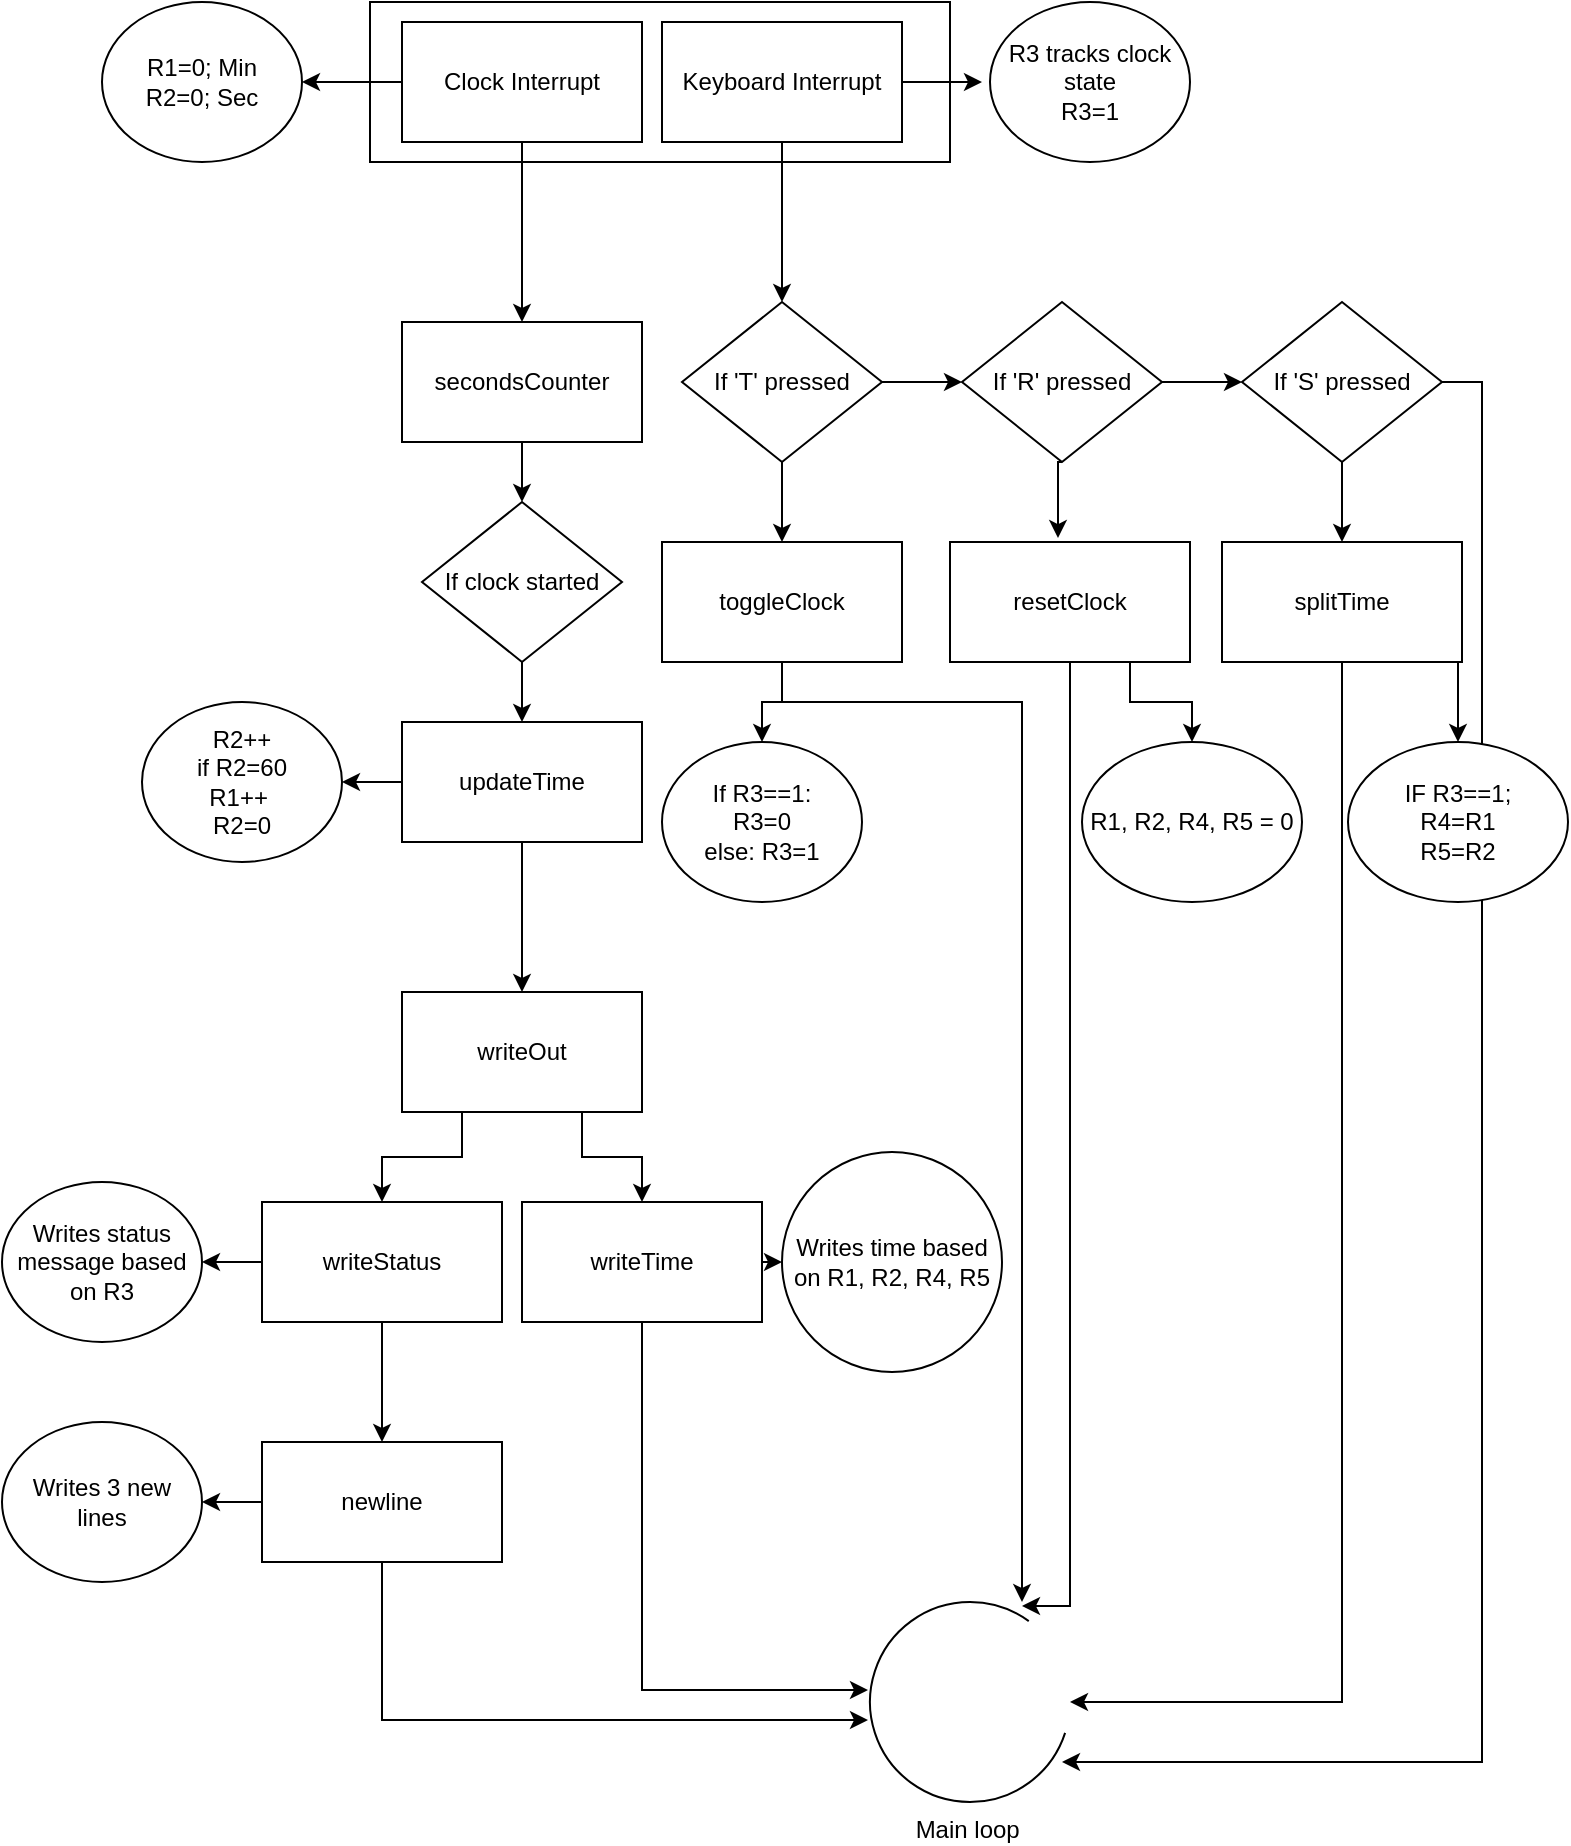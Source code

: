 <mxfile version="21.3.6" type="device">
  <diagram name="Page-1" id="DyMHVnjw9PJ1wCmWG3DP">
    <mxGraphModel dx="1379" dy="788" grid="1" gridSize="10" guides="1" tooltips="1" connect="1" arrows="1" fold="1" page="1" pageScale="1" pageWidth="827" pageHeight="1169" math="0" shadow="0">
      <root>
        <mxCell id="0" />
        <mxCell id="1" parent="0" />
        <mxCell id="CN6uZYP9IKrExgotcvml-7" style="edgeStyle=orthogonalEdgeStyle;rounded=0;orthogonalLoop=1;jettySize=auto;html=1;exitX=0.5;exitY=1;exitDx=0;exitDy=0;entryX=0.5;entryY=0;entryDx=0;entryDy=0;" edge="1" parent="1" source="CN6uZYP9IKrExgotcvml-1" target="CN6uZYP9IKrExgotcvml-4">
          <mxGeometry relative="1" as="geometry" />
        </mxCell>
        <mxCell id="CN6uZYP9IKrExgotcvml-44" style="edgeStyle=orthogonalEdgeStyle;rounded=0;orthogonalLoop=1;jettySize=auto;html=1;entryX=1;entryY=0.5;entryDx=0;entryDy=0;" edge="1" parent="1" source="CN6uZYP9IKrExgotcvml-1" target="CN6uZYP9IKrExgotcvml-43">
          <mxGeometry relative="1" as="geometry" />
        </mxCell>
        <mxCell id="CN6uZYP9IKrExgotcvml-1" value="Clock Interrupt" style="rounded=0;whiteSpace=wrap;html=1;" vertex="1" parent="1">
          <mxGeometry x="222" y="100" width="120" height="60" as="geometry" />
        </mxCell>
        <mxCell id="CN6uZYP9IKrExgotcvml-3" value="" style="rounded=0;whiteSpace=wrap;html=1;fillColor=none;" vertex="1" parent="1">
          <mxGeometry x="206" y="90" width="290" height="80" as="geometry" />
        </mxCell>
        <mxCell id="CN6uZYP9IKrExgotcvml-8" style="edgeStyle=orthogonalEdgeStyle;rounded=0;orthogonalLoop=1;jettySize=auto;html=1;exitX=0.5;exitY=1;exitDx=0;exitDy=0;entryX=0.5;entryY=0;entryDx=0;entryDy=0;" edge="1" parent="1" source="CN6uZYP9IKrExgotcvml-2" target="CN6uZYP9IKrExgotcvml-22">
          <mxGeometry relative="1" as="geometry">
            <mxPoint x="412" y="280" as="targetPoint" />
            <Array as="points">
              <mxPoint x="412" y="220" />
              <mxPoint x="412" y="220" />
            </Array>
          </mxGeometry>
        </mxCell>
        <mxCell id="CN6uZYP9IKrExgotcvml-52" style="edgeStyle=orthogonalEdgeStyle;rounded=0;orthogonalLoop=1;jettySize=auto;html=1;exitX=1;exitY=0.5;exitDx=0;exitDy=0;" edge="1" parent="1" source="CN6uZYP9IKrExgotcvml-2">
          <mxGeometry relative="1" as="geometry">
            <mxPoint x="512" y="130" as="targetPoint" />
          </mxGeometry>
        </mxCell>
        <mxCell id="CN6uZYP9IKrExgotcvml-2" value="Keyboard Interrupt" style="rounded=0;whiteSpace=wrap;html=1;" vertex="1" parent="1">
          <mxGeometry x="352" y="100" width="120" height="60" as="geometry" />
        </mxCell>
        <mxCell id="CN6uZYP9IKrExgotcvml-6" style="edgeStyle=orthogonalEdgeStyle;rounded=0;orthogonalLoop=1;jettySize=auto;html=1;exitX=0.5;exitY=1;exitDx=0;exitDy=0;entryX=0.5;entryY=0;entryDx=0;entryDy=0;" edge="1" parent="1" source="CN6uZYP9IKrExgotcvml-4" target="CN6uZYP9IKrExgotcvml-5">
          <mxGeometry relative="1" as="geometry" />
        </mxCell>
        <mxCell id="CN6uZYP9IKrExgotcvml-4" value="secondsCounter" style="rounded=0;whiteSpace=wrap;html=1;" vertex="1" parent="1">
          <mxGeometry x="222" y="250" width="120" height="60" as="geometry" />
        </mxCell>
        <mxCell id="CN6uZYP9IKrExgotcvml-10" style="edgeStyle=orthogonalEdgeStyle;rounded=0;orthogonalLoop=1;jettySize=auto;html=1;exitX=0.5;exitY=1;exitDx=0;exitDy=0;entryX=0.5;entryY=0;entryDx=0;entryDy=0;" edge="1" parent="1" source="CN6uZYP9IKrExgotcvml-5" target="CN6uZYP9IKrExgotcvml-9">
          <mxGeometry relative="1" as="geometry" />
        </mxCell>
        <mxCell id="CN6uZYP9IKrExgotcvml-5" value="If clock started" style="rhombus;whiteSpace=wrap;html=1;" vertex="1" parent="1">
          <mxGeometry x="232" y="340" width="100" height="80" as="geometry" />
        </mxCell>
        <mxCell id="CN6uZYP9IKrExgotcvml-14" style="edgeStyle=orthogonalEdgeStyle;rounded=0;orthogonalLoop=1;jettySize=auto;html=1;exitX=0.5;exitY=1;exitDx=0;exitDy=0;entryX=0.5;entryY=0;entryDx=0;entryDy=0;" edge="1" parent="1" source="CN6uZYP9IKrExgotcvml-9" target="CN6uZYP9IKrExgotcvml-13">
          <mxGeometry relative="1" as="geometry" />
        </mxCell>
        <mxCell id="CN6uZYP9IKrExgotcvml-42" style="edgeStyle=orthogonalEdgeStyle;rounded=0;orthogonalLoop=1;jettySize=auto;html=1;exitX=0;exitY=0.5;exitDx=0;exitDy=0;entryX=1;entryY=0.5;entryDx=0;entryDy=0;" edge="1" parent="1" source="CN6uZYP9IKrExgotcvml-9" target="CN6uZYP9IKrExgotcvml-27">
          <mxGeometry relative="1" as="geometry" />
        </mxCell>
        <mxCell id="CN6uZYP9IKrExgotcvml-9" value="updateTime" style="rounded=0;whiteSpace=wrap;html=1;" vertex="1" parent="1">
          <mxGeometry x="222" y="450" width="120" height="60" as="geometry" />
        </mxCell>
        <mxCell id="CN6uZYP9IKrExgotcvml-18" style="edgeStyle=orthogonalEdgeStyle;rounded=0;orthogonalLoop=1;jettySize=auto;html=1;exitX=0.25;exitY=1;exitDx=0;exitDy=0;entryX=0.5;entryY=0;entryDx=0;entryDy=0;" edge="1" parent="1" source="CN6uZYP9IKrExgotcvml-13" target="CN6uZYP9IKrExgotcvml-16">
          <mxGeometry relative="1" as="geometry" />
        </mxCell>
        <mxCell id="CN6uZYP9IKrExgotcvml-19" style="edgeStyle=orthogonalEdgeStyle;rounded=0;orthogonalLoop=1;jettySize=auto;html=1;exitX=0.75;exitY=1;exitDx=0;exitDy=0;entryX=0.5;entryY=0;entryDx=0;entryDy=0;" edge="1" parent="1" source="CN6uZYP9IKrExgotcvml-13" target="CN6uZYP9IKrExgotcvml-17">
          <mxGeometry relative="1" as="geometry" />
        </mxCell>
        <mxCell id="CN6uZYP9IKrExgotcvml-13" value="writeOut" style="rounded=0;whiteSpace=wrap;html=1;" vertex="1" parent="1">
          <mxGeometry x="222" y="585" width="120" height="60" as="geometry" />
        </mxCell>
        <mxCell id="CN6uZYP9IKrExgotcvml-21" style="edgeStyle=orthogonalEdgeStyle;rounded=0;orthogonalLoop=1;jettySize=auto;html=1;exitX=0.5;exitY=1;exitDx=0;exitDy=0;entryX=0.5;entryY=0;entryDx=0;entryDy=0;" edge="1" parent="1" source="CN6uZYP9IKrExgotcvml-16" target="CN6uZYP9IKrExgotcvml-20">
          <mxGeometry relative="1" as="geometry" />
        </mxCell>
        <mxCell id="CN6uZYP9IKrExgotcvml-46" style="edgeStyle=orthogonalEdgeStyle;rounded=0;orthogonalLoop=1;jettySize=auto;html=1;exitX=0;exitY=0.5;exitDx=0;exitDy=0;entryX=1;entryY=0.5;entryDx=0;entryDy=0;" edge="1" parent="1" source="CN6uZYP9IKrExgotcvml-16" target="CN6uZYP9IKrExgotcvml-45">
          <mxGeometry relative="1" as="geometry" />
        </mxCell>
        <mxCell id="CN6uZYP9IKrExgotcvml-16" value="writeStatus" style="rounded=0;whiteSpace=wrap;html=1;" vertex="1" parent="1">
          <mxGeometry x="152" y="690" width="120" height="60" as="geometry" />
        </mxCell>
        <mxCell id="CN6uZYP9IKrExgotcvml-30" style="edgeStyle=orthogonalEdgeStyle;rounded=0;orthogonalLoop=1;jettySize=auto;html=1;exitX=0.5;exitY=1;exitDx=0;exitDy=0;entryX=-0.01;entryY=0.44;entryDx=0;entryDy=0;entryPerimeter=0;" edge="1" parent="1" source="CN6uZYP9IKrExgotcvml-17" target="CN6uZYP9IKrExgotcvml-28">
          <mxGeometry relative="1" as="geometry" />
        </mxCell>
        <mxCell id="CN6uZYP9IKrExgotcvml-48" style="edgeStyle=orthogonalEdgeStyle;rounded=0;orthogonalLoop=1;jettySize=auto;html=1;exitX=1;exitY=0.5;exitDx=0;exitDy=0;entryX=0;entryY=0.5;entryDx=0;entryDy=0;" edge="1" parent="1" source="CN6uZYP9IKrExgotcvml-17" target="CN6uZYP9IKrExgotcvml-47">
          <mxGeometry relative="1" as="geometry" />
        </mxCell>
        <mxCell id="CN6uZYP9IKrExgotcvml-17" value="writeTime" style="rounded=0;whiteSpace=wrap;html=1;" vertex="1" parent="1">
          <mxGeometry x="282" y="690" width="120" height="60" as="geometry" />
        </mxCell>
        <mxCell id="CN6uZYP9IKrExgotcvml-29" style="edgeStyle=orthogonalEdgeStyle;rounded=0;orthogonalLoop=1;jettySize=auto;html=1;exitX=0.5;exitY=1;exitDx=0;exitDy=0;entryX=-0.01;entryY=0.59;entryDx=0;entryDy=0;entryPerimeter=0;" edge="1" parent="1" source="CN6uZYP9IKrExgotcvml-20" target="CN6uZYP9IKrExgotcvml-28">
          <mxGeometry relative="1" as="geometry" />
        </mxCell>
        <mxCell id="CN6uZYP9IKrExgotcvml-50" style="edgeStyle=orthogonalEdgeStyle;rounded=0;orthogonalLoop=1;jettySize=auto;html=1;exitX=0;exitY=0.5;exitDx=0;exitDy=0;entryX=1;entryY=0.5;entryDx=0;entryDy=0;" edge="1" parent="1" source="CN6uZYP9IKrExgotcvml-20" target="CN6uZYP9IKrExgotcvml-49">
          <mxGeometry relative="1" as="geometry" />
        </mxCell>
        <mxCell id="CN6uZYP9IKrExgotcvml-20" value="newline" style="rounded=0;whiteSpace=wrap;html=1;" vertex="1" parent="1">
          <mxGeometry x="152" y="810" width="120" height="60" as="geometry" />
        </mxCell>
        <mxCell id="CN6uZYP9IKrExgotcvml-25" style="edgeStyle=orthogonalEdgeStyle;rounded=0;orthogonalLoop=1;jettySize=auto;html=1;exitX=1;exitY=0.5;exitDx=0;exitDy=0;entryX=0;entryY=0.5;entryDx=0;entryDy=0;" edge="1" parent="1" source="CN6uZYP9IKrExgotcvml-22" target="CN6uZYP9IKrExgotcvml-23">
          <mxGeometry relative="1" as="geometry" />
        </mxCell>
        <mxCell id="CN6uZYP9IKrExgotcvml-33" style="edgeStyle=orthogonalEdgeStyle;rounded=0;orthogonalLoop=1;jettySize=auto;html=1;exitX=0.5;exitY=1;exitDx=0;exitDy=0;entryX=0.5;entryY=0;entryDx=0;entryDy=0;" edge="1" parent="1" source="CN6uZYP9IKrExgotcvml-22" target="CN6uZYP9IKrExgotcvml-32">
          <mxGeometry relative="1" as="geometry" />
        </mxCell>
        <mxCell id="CN6uZYP9IKrExgotcvml-22" value="If &#39;T&#39; pressed" style="rhombus;whiteSpace=wrap;html=1;" vertex="1" parent="1">
          <mxGeometry x="362" y="240" width="100" height="80" as="geometry" />
        </mxCell>
        <mxCell id="CN6uZYP9IKrExgotcvml-26" style="edgeStyle=orthogonalEdgeStyle;rounded=0;orthogonalLoop=1;jettySize=auto;html=1;exitX=1;exitY=0.5;exitDx=0;exitDy=0;entryX=0;entryY=0.5;entryDx=0;entryDy=0;" edge="1" parent="1" source="CN6uZYP9IKrExgotcvml-23" target="CN6uZYP9IKrExgotcvml-24">
          <mxGeometry relative="1" as="geometry" />
        </mxCell>
        <mxCell id="CN6uZYP9IKrExgotcvml-37" style="edgeStyle=orthogonalEdgeStyle;rounded=0;orthogonalLoop=1;jettySize=auto;html=1;exitX=0.5;exitY=1;exitDx=0;exitDy=0;entryX=0.45;entryY=-0.033;entryDx=0;entryDy=0;entryPerimeter=0;" edge="1" parent="1" source="CN6uZYP9IKrExgotcvml-23" target="CN6uZYP9IKrExgotcvml-34">
          <mxGeometry relative="1" as="geometry" />
        </mxCell>
        <mxCell id="CN6uZYP9IKrExgotcvml-23" value="If &#39;R&#39; pressed" style="rhombus;whiteSpace=wrap;html=1;" vertex="1" parent="1">
          <mxGeometry x="502" y="240" width="100" height="80" as="geometry" />
        </mxCell>
        <mxCell id="CN6uZYP9IKrExgotcvml-31" style="edgeStyle=orthogonalEdgeStyle;rounded=0;orthogonalLoop=1;jettySize=auto;html=1;exitX=1;exitY=0.5;exitDx=0;exitDy=0;entryX=0.96;entryY=0.8;entryDx=0;entryDy=0;entryPerimeter=0;" edge="1" parent="1" source="CN6uZYP9IKrExgotcvml-24" target="CN6uZYP9IKrExgotcvml-28">
          <mxGeometry relative="1" as="geometry">
            <Array as="points">
              <mxPoint x="762" y="280" />
              <mxPoint x="762" y="970" />
            </Array>
          </mxGeometry>
        </mxCell>
        <mxCell id="CN6uZYP9IKrExgotcvml-38" style="edgeStyle=orthogonalEdgeStyle;rounded=0;orthogonalLoop=1;jettySize=auto;html=1;exitX=0.5;exitY=1;exitDx=0;exitDy=0;entryX=0.5;entryY=0;entryDx=0;entryDy=0;" edge="1" parent="1" source="CN6uZYP9IKrExgotcvml-24" target="CN6uZYP9IKrExgotcvml-35">
          <mxGeometry relative="1" as="geometry" />
        </mxCell>
        <mxCell id="CN6uZYP9IKrExgotcvml-24" value="If &#39;S&#39; pressed" style="rhombus;whiteSpace=wrap;html=1;" vertex="1" parent="1">
          <mxGeometry x="642" y="240" width="100" height="80" as="geometry" />
        </mxCell>
        <mxCell id="CN6uZYP9IKrExgotcvml-27" value="R2++&lt;br&gt;if R2=60&lt;br&gt;R1++&amp;nbsp;&lt;br&gt;R2=0" style="ellipse;whiteSpace=wrap;html=1;align=center;newEdgeStyle={&quot;edgeStyle&quot;:&quot;entityRelationEdgeStyle&quot;,&quot;startArrow&quot;:&quot;none&quot;,&quot;endArrow&quot;:&quot;none&quot;,&quot;segment&quot;:10,&quot;curved&quot;:1,&quot;sourcePerimeterSpacing&quot;:0,&quot;targetPerimeterSpacing&quot;:0};treeFolding=1;treeMoving=1;" vertex="1" parent="1">
          <mxGeometry x="92" y="440" width="100" height="80" as="geometry" />
        </mxCell>
        <mxCell id="CN6uZYP9IKrExgotcvml-28" value="Main loop&amp;nbsp;" style="verticalLabelPosition=bottom;verticalAlign=top;html=1;shape=mxgraph.basic.arc;startAngle=0.3;endAngle=0.1;" vertex="1" parent="1">
          <mxGeometry x="456" y="890" width="100" height="100" as="geometry" />
        </mxCell>
        <mxCell id="CN6uZYP9IKrExgotcvml-39" style="edgeStyle=orthogonalEdgeStyle;rounded=0;orthogonalLoop=1;jettySize=auto;html=1;" edge="1" parent="1" source="CN6uZYP9IKrExgotcvml-32" target="CN6uZYP9IKrExgotcvml-28">
          <mxGeometry relative="1" as="geometry">
            <Array as="points">
              <mxPoint x="412" y="440" />
              <mxPoint x="532" y="440" />
            </Array>
          </mxGeometry>
        </mxCell>
        <mxCell id="CN6uZYP9IKrExgotcvml-54" style="edgeStyle=orthogonalEdgeStyle;rounded=0;orthogonalLoop=1;jettySize=auto;html=1;entryX=0.5;entryY=0;entryDx=0;entryDy=0;" edge="1" parent="1" source="CN6uZYP9IKrExgotcvml-32" target="CN6uZYP9IKrExgotcvml-53">
          <mxGeometry relative="1" as="geometry" />
        </mxCell>
        <mxCell id="CN6uZYP9IKrExgotcvml-32" value="toggleClock" style="rounded=0;whiteSpace=wrap;html=1;" vertex="1" parent="1">
          <mxGeometry x="352" y="360" width="120" height="60" as="geometry" />
        </mxCell>
        <mxCell id="CN6uZYP9IKrExgotcvml-40" style="edgeStyle=orthogonalEdgeStyle;rounded=0;orthogonalLoop=1;jettySize=auto;html=1;exitX=0.5;exitY=1;exitDx=0;exitDy=0;entryX=0.76;entryY=0.02;entryDx=0;entryDy=0;entryPerimeter=0;" edge="1" parent="1" source="CN6uZYP9IKrExgotcvml-34" target="CN6uZYP9IKrExgotcvml-28">
          <mxGeometry relative="1" as="geometry">
            <Array as="points">
              <mxPoint x="556" y="892" />
            </Array>
          </mxGeometry>
        </mxCell>
        <mxCell id="CN6uZYP9IKrExgotcvml-56" style="edgeStyle=orthogonalEdgeStyle;rounded=0;orthogonalLoop=1;jettySize=auto;html=1;exitX=0.75;exitY=1;exitDx=0;exitDy=0;entryX=0.5;entryY=0;entryDx=0;entryDy=0;" edge="1" parent="1" source="CN6uZYP9IKrExgotcvml-34" target="CN6uZYP9IKrExgotcvml-55">
          <mxGeometry relative="1" as="geometry" />
        </mxCell>
        <mxCell id="CN6uZYP9IKrExgotcvml-34" value="resetClock" style="rounded=0;whiteSpace=wrap;html=1;" vertex="1" parent="1">
          <mxGeometry x="496" y="360" width="120" height="60" as="geometry" />
        </mxCell>
        <mxCell id="CN6uZYP9IKrExgotcvml-41" style="edgeStyle=orthogonalEdgeStyle;rounded=0;orthogonalLoop=1;jettySize=auto;html=1;" edge="1" parent="1" source="CN6uZYP9IKrExgotcvml-35" target="CN6uZYP9IKrExgotcvml-28">
          <mxGeometry relative="1" as="geometry">
            <mxPoint x="642" y="920" as="targetPoint" />
            <Array as="points">
              <mxPoint x="692" y="940" />
            </Array>
          </mxGeometry>
        </mxCell>
        <mxCell id="CN6uZYP9IKrExgotcvml-58" style="edgeStyle=orthogonalEdgeStyle;rounded=0;orthogonalLoop=1;jettySize=auto;html=1;entryX=0.5;entryY=0;entryDx=0;entryDy=0;" edge="1" parent="1" source="CN6uZYP9IKrExgotcvml-35" target="CN6uZYP9IKrExgotcvml-57">
          <mxGeometry relative="1" as="geometry">
            <Array as="points">
              <mxPoint x="735" y="420" />
              <mxPoint x="735" y="420" />
            </Array>
          </mxGeometry>
        </mxCell>
        <mxCell id="CN6uZYP9IKrExgotcvml-35" value="splitTime" style="rounded=0;whiteSpace=wrap;html=1;" vertex="1" parent="1">
          <mxGeometry x="632" y="360" width="120" height="60" as="geometry" />
        </mxCell>
        <mxCell id="CN6uZYP9IKrExgotcvml-43" value="R1=0; Min&lt;br&gt;R2=0; Sec" style="ellipse;whiteSpace=wrap;html=1;align=center;newEdgeStyle={&quot;edgeStyle&quot;:&quot;entityRelationEdgeStyle&quot;,&quot;startArrow&quot;:&quot;none&quot;,&quot;endArrow&quot;:&quot;none&quot;,&quot;segment&quot;:10,&quot;curved&quot;:1,&quot;sourcePerimeterSpacing&quot;:0,&quot;targetPerimeterSpacing&quot;:0};treeFolding=1;treeMoving=1;" vertex="1" parent="1">
          <mxGeometry x="72" y="90" width="100" height="80" as="geometry" />
        </mxCell>
        <mxCell id="CN6uZYP9IKrExgotcvml-45" value="Writes status message based on R3" style="ellipse;whiteSpace=wrap;html=1;align=center;newEdgeStyle={&quot;edgeStyle&quot;:&quot;entityRelationEdgeStyle&quot;,&quot;startArrow&quot;:&quot;none&quot;,&quot;endArrow&quot;:&quot;none&quot;,&quot;segment&quot;:10,&quot;curved&quot;:1,&quot;sourcePerimeterSpacing&quot;:0,&quot;targetPerimeterSpacing&quot;:0};treeFolding=1;treeMoving=1;" vertex="1" parent="1">
          <mxGeometry x="22" y="680" width="100" height="80" as="geometry" />
        </mxCell>
        <mxCell id="CN6uZYP9IKrExgotcvml-47" value="Writes time based on R1, R2, R4, R5" style="ellipse;whiteSpace=wrap;html=1;align=center;newEdgeStyle={&quot;edgeStyle&quot;:&quot;entityRelationEdgeStyle&quot;,&quot;startArrow&quot;:&quot;none&quot;,&quot;endArrow&quot;:&quot;none&quot;,&quot;segment&quot;:10,&quot;curved&quot;:1,&quot;sourcePerimeterSpacing&quot;:0,&quot;targetPerimeterSpacing&quot;:0};treeFolding=1;treeMoving=1;" vertex="1" parent="1">
          <mxGeometry x="412" y="665" width="110" height="110" as="geometry" />
        </mxCell>
        <mxCell id="CN6uZYP9IKrExgotcvml-49" value="Writes 3 new &lt;br&gt;lines" style="ellipse;whiteSpace=wrap;html=1;align=center;newEdgeStyle={&quot;edgeStyle&quot;:&quot;entityRelationEdgeStyle&quot;,&quot;startArrow&quot;:&quot;none&quot;,&quot;endArrow&quot;:&quot;none&quot;,&quot;segment&quot;:10,&quot;curved&quot;:1,&quot;sourcePerimeterSpacing&quot;:0,&quot;targetPerimeterSpacing&quot;:0};treeFolding=1;treeMoving=1;" vertex="1" parent="1">
          <mxGeometry x="22" y="800" width="100" height="80" as="geometry" />
        </mxCell>
        <mxCell id="CN6uZYP9IKrExgotcvml-51" value="R3 tracks clock state&lt;br&gt;R3=1" style="ellipse;whiteSpace=wrap;html=1;align=center;newEdgeStyle={&quot;edgeStyle&quot;:&quot;entityRelationEdgeStyle&quot;,&quot;startArrow&quot;:&quot;none&quot;,&quot;endArrow&quot;:&quot;none&quot;,&quot;segment&quot;:10,&quot;curved&quot;:1,&quot;sourcePerimeterSpacing&quot;:0,&quot;targetPerimeterSpacing&quot;:0};treeFolding=1;treeMoving=1;" vertex="1" parent="1">
          <mxGeometry x="516" y="90" width="100" height="80" as="geometry" />
        </mxCell>
        <mxCell id="CN6uZYP9IKrExgotcvml-53" value="If R3==1:&lt;br&gt;R3=0&lt;br&gt;else: R3=1" style="ellipse;whiteSpace=wrap;html=1;align=center;newEdgeStyle={&quot;edgeStyle&quot;:&quot;entityRelationEdgeStyle&quot;,&quot;startArrow&quot;:&quot;none&quot;,&quot;endArrow&quot;:&quot;none&quot;,&quot;segment&quot;:10,&quot;curved&quot;:1,&quot;sourcePerimeterSpacing&quot;:0,&quot;targetPerimeterSpacing&quot;:0};treeFolding=1;treeMoving=1;" vertex="1" parent="1">
          <mxGeometry x="352" y="460" width="100" height="80" as="geometry" />
        </mxCell>
        <mxCell id="CN6uZYP9IKrExgotcvml-55" value="R1, R2, R4, R5 = 0" style="ellipse;whiteSpace=wrap;html=1;align=center;newEdgeStyle={&quot;edgeStyle&quot;:&quot;entityRelationEdgeStyle&quot;,&quot;startArrow&quot;:&quot;none&quot;,&quot;endArrow&quot;:&quot;none&quot;,&quot;segment&quot;:10,&quot;curved&quot;:1,&quot;sourcePerimeterSpacing&quot;:0,&quot;targetPerimeterSpacing&quot;:0};treeFolding=1;treeMoving=1;" vertex="1" parent="1">
          <mxGeometry x="562" y="460" width="110" height="80" as="geometry" />
        </mxCell>
        <mxCell id="CN6uZYP9IKrExgotcvml-57" value="IF R3==1;&lt;br&gt;R4=R1&lt;br&gt;R5=R2" style="ellipse;whiteSpace=wrap;html=1;align=center;newEdgeStyle={&quot;edgeStyle&quot;:&quot;entityRelationEdgeStyle&quot;,&quot;startArrow&quot;:&quot;none&quot;,&quot;endArrow&quot;:&quot;none&quot;,&quot;segment&quot;:10,&quot;curved&quot;:1,&quot;sourcePerimeterSpacing&quot;:0,&quot;targetPerimeterSpacing&quot;:0};treeFolding=1;treeMoving=1;" vertex="1" parent="1">
          <mxGeometry x="695" y="460" width="110" height="80" as="geometry" />
        </mxCell>
      </root>
    </mxGraphModel>
  </diagram>
</mxfile>
